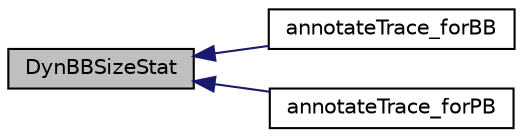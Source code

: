 digraph G
{
  edge [fontname="Helvetica",fontsize="10",labelfontname="Helvetica",labelfontsize="10"];
  node [fontname="Helvetica",fontsize="10",shape=record];
  rankdir=LR;
  Node1 [label="DynBBSizeStat",height=0.2,width=0.4,color="black", fillcolor="grey75", style="filled" fontcolor="black"];
  Node1 -> Node2 [dir=back,color="midnightblue",fontsize="10",style="solid"];
  Node2 [label="annotateTrace_forBB",height=0.2,width=0.4,color="black", fillcolor="white", style="filled",URL="$annotateTrace_8h.html#a1359aaee4cb6eba6fd6406cbc1f30773"];
  Node1 -> Node3 [dir=back,color="midnightblue",fontsize="10",style="solid"];
  Node3 [label="annotateTrace_forPB",height=0.2,width=0.4,color="black", fillcolor="white", style="filled",URL="$annotateTrace_8h.html#a3099323792a8316815c7adb8bc3aed50"];
}
